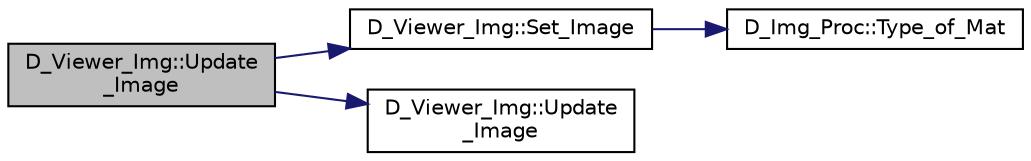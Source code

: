 digraph "D_Viewer_Img::Update_Image"
{
 // LATEX_PDF_SIZE
  edge [fontname="Helvetica",fontsize="10",labelfontname="Helvetica",labelfontsize="10"];
  node [fontname="Helvetica",fontsize="10",shape=record];
  rankdir="LR";
  Node1 [label="D_Viewer_Img::Update\l_Image",height=0.2,width=0.4,color="black", fillcolor="grey75", style="filled", fontcolor="black",tooltip=" "];
  Node1 -> Node2 [color="midnightblue",fontsize="10",style="solid",fontname="Helvetica"];
  Node2 [label="D_Viewer_Img::Set_Image",height=0.2,width=0.4,color="black", fillcolor="white", style="filled",URL="$class_d___viewer___img.html#a4efe4e0b0ee3407fc3f159f5d538f90f",tooltip=" "];
  Node2 -> Node3 [color="midnightblue",fontsize="10",style="solid",fontname="Helvetica"];
  Node3 [label="D_Img_Proc::Type_of_Mat",height=0.2,width=0.4,color="black", fillcolor="white", style="filled",URL="$class_d___img___proc.html#a7bca30c8476acd261b0f564fbefc80ea",tooltip=" "];
  Node1 -> Node4 [color="midnightblue",fontsize="10",style="solid",fontname="Helvetica"];
  Node4 [label="D_Viewer_Img::Update\l_Image",height=0.2,width=0.4,color="black", fillcolor="white", style="filled",URL="$class_d___viewer___img.html#a91559ee0413b89014c81766ca6b87731",tooltip=" "];
}
